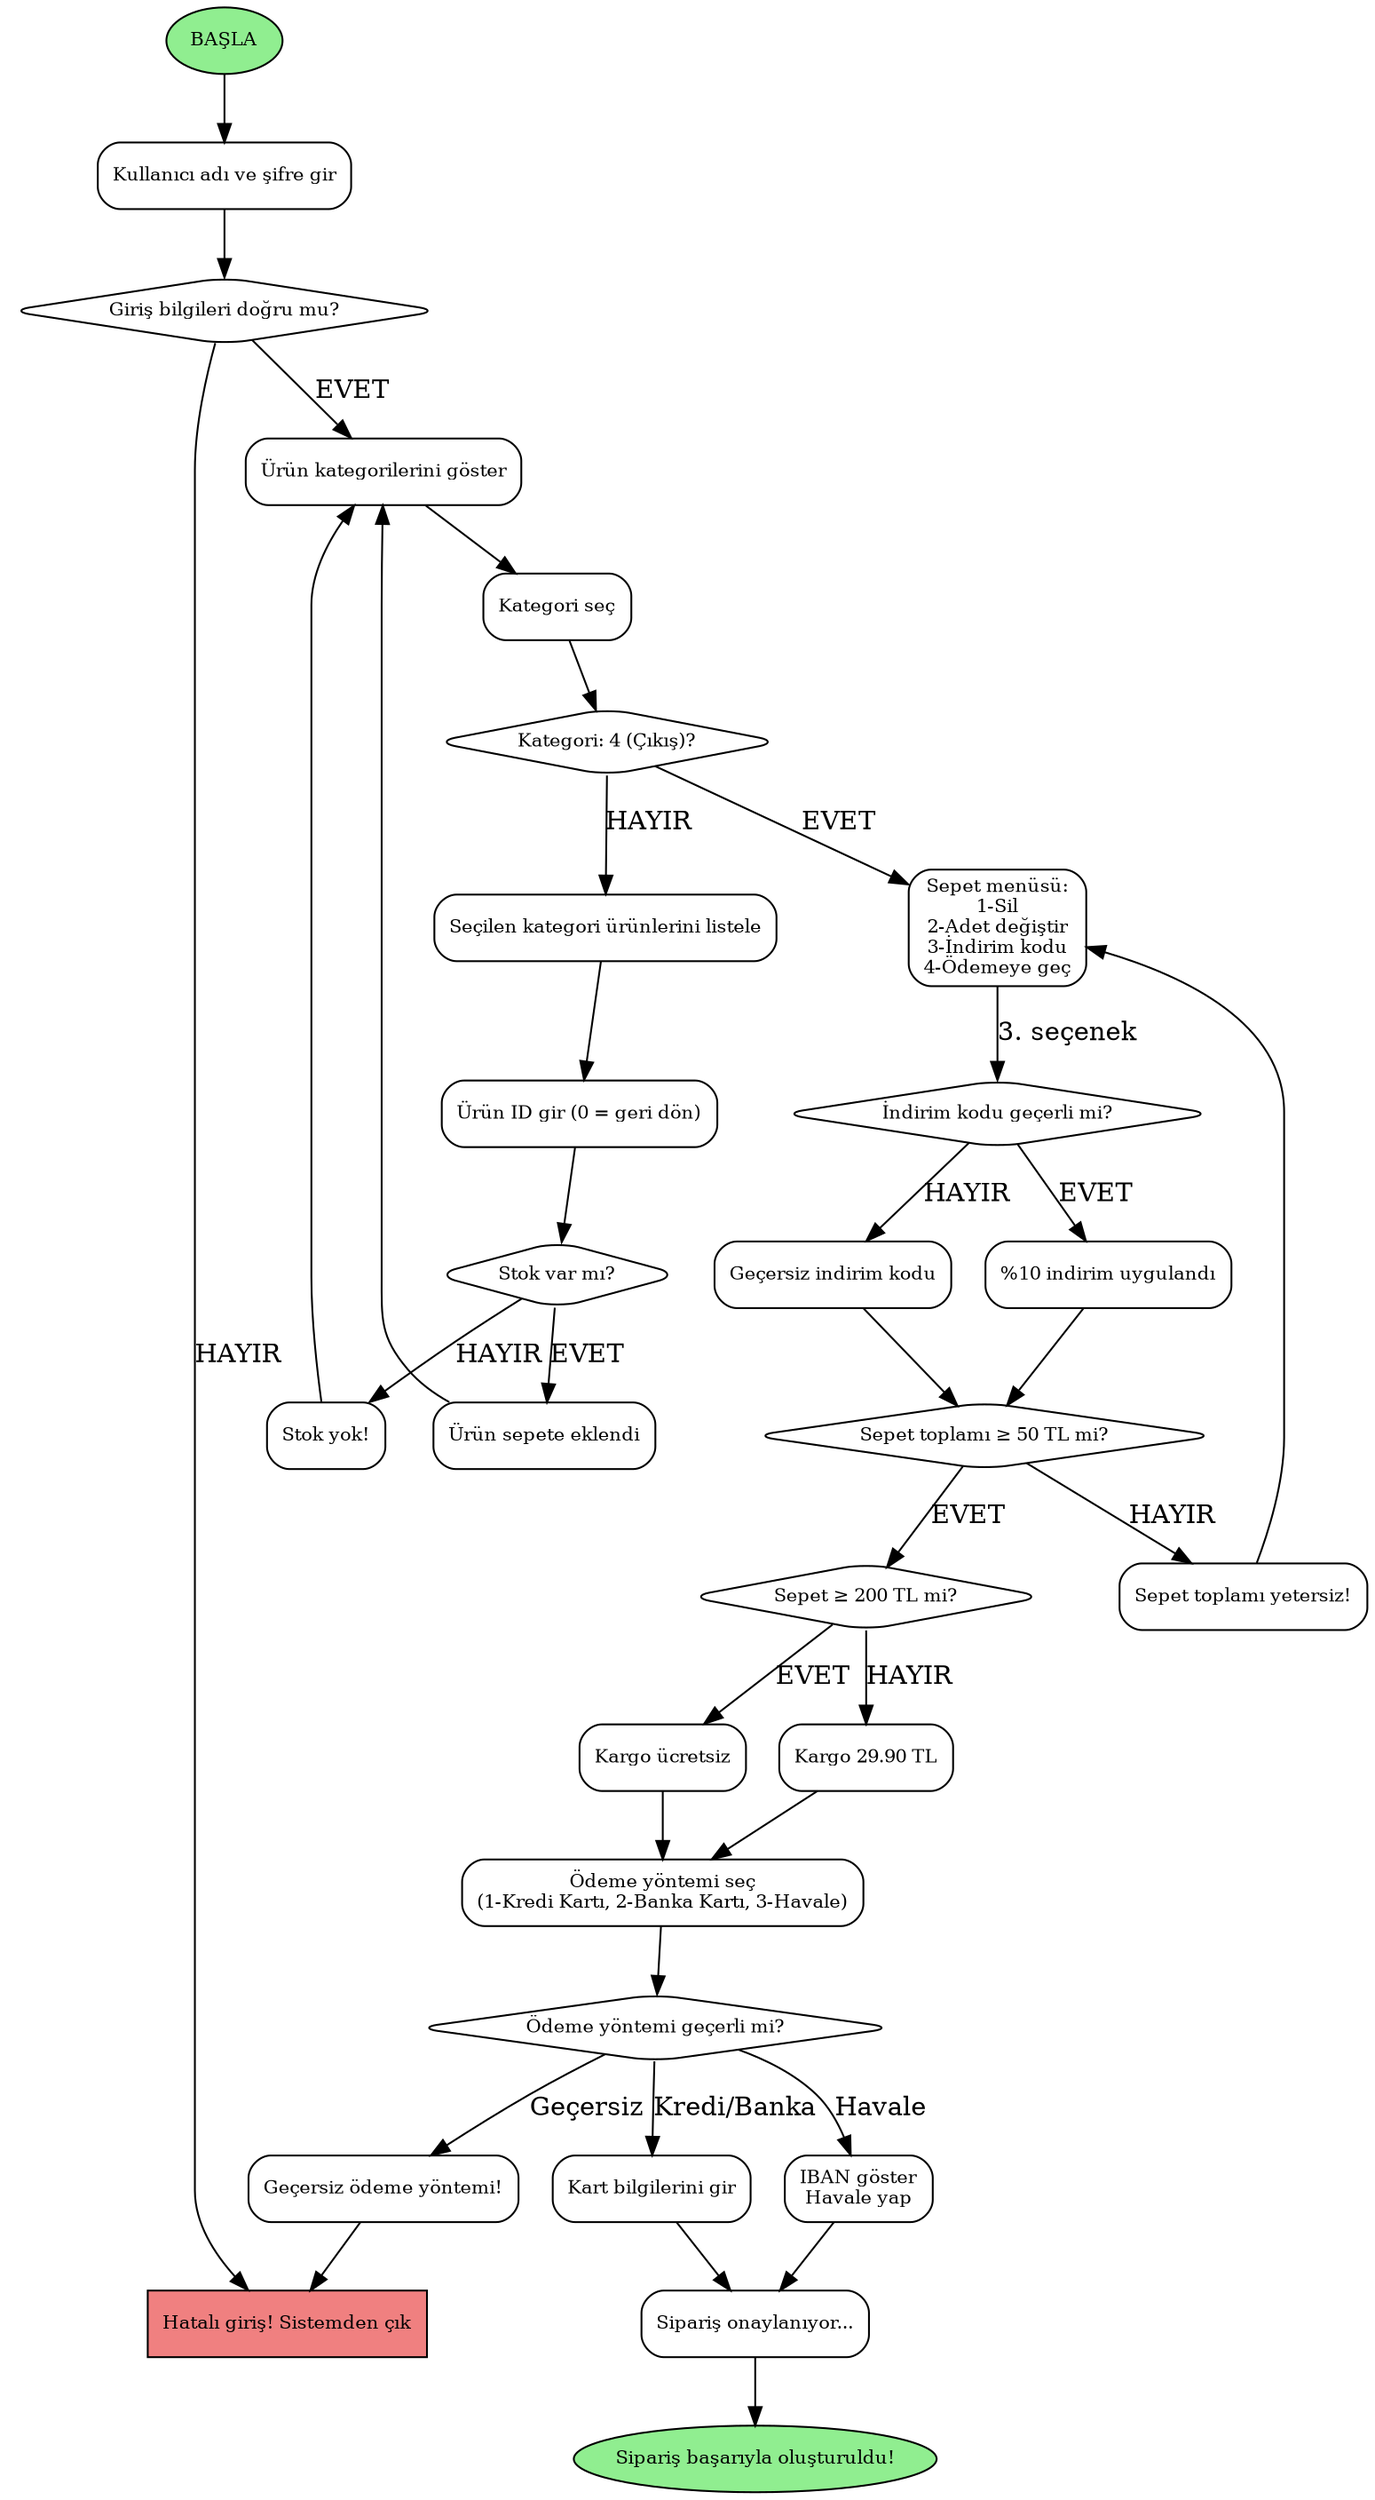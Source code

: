 digraph E_Ticaret_Sistemi {
    rankdir=TB;
    node [shape=rectangle, style=rounded, fontsize=10];

    START [label="BAŞLA", shape=ellipse, style=filled, fillcolor=lightgreen];
    LOGIN [label="Kullanıcı adı ve şifre gir"];
    LOGIN_CHECK [label="Giriş bilgileri doğru mu?", shape=diamond];
    EXIT [label="Hatalı giriş! Sistemden çık", shape=rectangle, fillcolor=lightcoral, style=filled];
    CATEGORIES [label="Ürün kategorilerini göster"];
    CHOOSE_CAT [label="Kategori seç"];
    CAT_EXIT [label="Kategori: 4 (Çıkış)?", shape=diamond];
    SHOW_PRODUCTS [label="Seçilen kategori ürünlerini listele"];
    SELECT_PRODUCT [label="Ürün ID gir (0 = geri dön)"];
    STOCK_CHECK [label="Stok var mı?", shape=diamond];
    ADD_CART [label="Ürün sepete eklendi"];
    NO_STOCK [label="Stok yok!"];
    CART_MENU [label="Sepet menüsü:\n1-Sil\n2-Adet değiştir\n3-İndirim kodu\n4-Ödemeye geç"];
    DISCOUNT_CHECK [label="İndirim kodu geçerli mi?", shape=diamond];
    APPLY_DISCOUNT [label="%10 indirim uygulandı"];
    INVALID_CODE [label="Geçersiz indirim kodu"];
    MIN_CHECK [label="Sepet toplamı ≥ 50 TL mi?", shape=diamond];
    MIN_FAIL [label="Sepet toplamı yetersiz!"];
    CARGO_CHECK [label="Sepet ≥ 200 TL mi?", shape=diamond];
    FREE_SHIP [label="Kargo ücretsiz"];
    PAID_SHIP [label="Kargo 29.90 TL"];
    PAYMENT_METHOD [label="Ödeme yöntemi seç\n(1-Kredi Kartı, 2-Banka Kartı, 3-Havale)"];
    PAYMENT_VALID [label="Ödeme yöntemi geçerli mi?", shape=diamond];
    CARD_PAYMENT [label="Kart bilgilerini gir"];
    EFT_PAYMENT [label="IBAN göster\nHavale yap"];
    PAYMENT_FAIL [label="Geçersiz ödeme yöntemi!"];
    ORDER_CONFIRM [label="Sipariş onaylanıyor..."];
    SUCCESS [label="Sipariş başarıyla oluşturuldu!", shape=ellipse, style=filled, fillcolor=lightgreen];

    // Akış bağlantıları
    START -> LOGIN -> LOGIN_CHECK;
    LOGIN_CHECK -> EXIT [label="HAYIR"];
    LOGIN_CHECK -> CATEGORIES [label="EVET"];
    CATEGORIES -> CHOOSE_CAT -> CAT_EXIT;
    CAT_EXIT -> SHOW_PRODUCTS [label="HAYIR"];
    CAT_EXIT -> CART_MENU [label="EVET"];
    SHOW_PRODUCTS -> SELECT_PRODUCT;
    SELECT_PRODUCT -> STOCK_CHECK;
    STOCK_CHECK -> NO_STOCK [label="HAYIR"];
    STOCK_CHECK -> ADD_CART [label="EVET"];
    ADD_CART -> CATEGORIES;
    NO_STOCK -> CATEGORIES;

    CART_MENU -> DISCOUNT_CHECK [label="3. seçenek"];
    DISCOUNT_CHECK -> APPLY_DISCOUNT [label="EVET"];
    DISCOUNT_CHECK -> INVALID_CODE [label="HAYIR"];
    APPLY_DISCOUNT -> MIN_CHECK;
    INVALID_CODE -> MIN_CHECK;

    MIN_CHECK -> MIN_FAIL [label="HAYIR"];
    MIN_CHECK -> CARGO_CHECK [label="EVET"];
    CARGO_CHECK -> FREE_SHIP [label="EVET"];
    CARGO_CHECK -> PAID_SHIP [label="HAYIR"];
    FREE_SHIP -> PAYMENT_METHOD;
    PAID_SHIP -> PAYMENT_METHOD;

    PAYMENT_METHOD -> PAYMENT_VALID;
    PAYMENT_VALID -> CARD_PAYMENT [label="Kredi/Banka"];
    PAYMENT_VALID -> EFT_PAYMENT [label="Havale"];
    PAYMENT_VALID -> PAYMENT_FAIL [label="Geçersiz"];

    CARD_PAYMENT -> ORDER_CONFIRM;
    EFT_PAYMENT -> ORDER_CONFIRM;
    ORDER_CONFIRM -> SUCCESS;

    MIN_FAIL -> CART_MENU;
    PAYMENT_FAIL -> EXIT;
}

